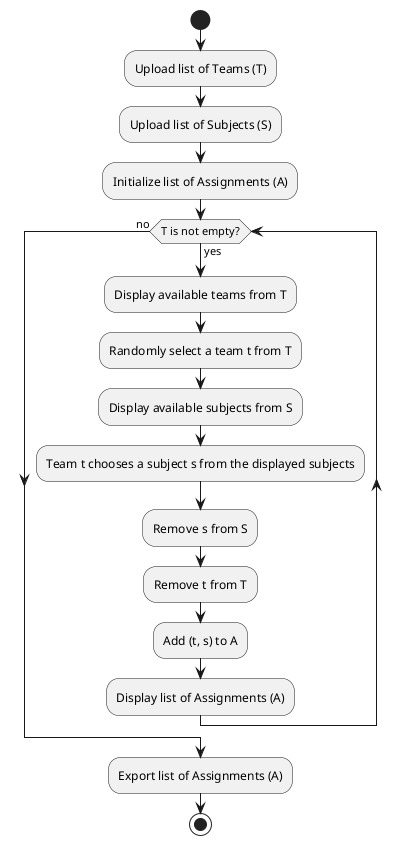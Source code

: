 @startuml
start

:Upload list of Teams (T);
:Upload list of Subjects (S);

:Initialize list of Assignments (A);

while (T is not empty?) is (yes)
    :Display available teams from T;
    :Randomly select a team t from T;

    :Display available subjects from S;

    :Team t chooses a subject s from the displayed subjects;

    :Remove s from S;
    :Remove t from T;
    :Add (t, s) to A;
    :Display list of Assignments (A);
endwhile (no)

:Export list of Assignments (A);

stop
@enduml